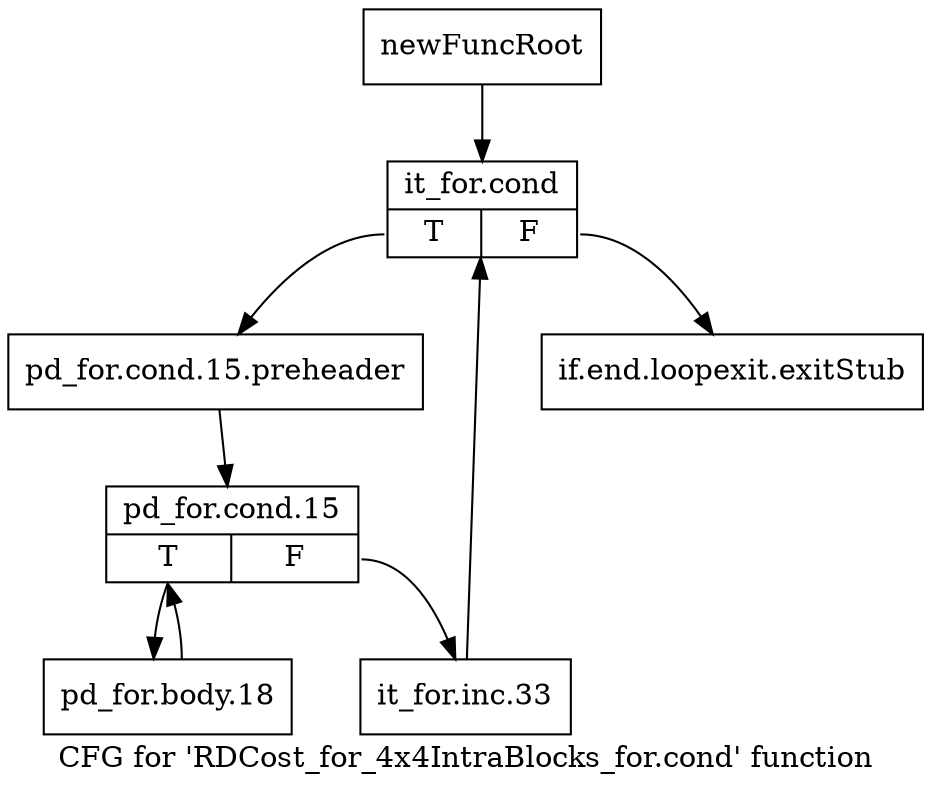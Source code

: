 digraph "CFG for 'RDCost_for_4x4IntraBlocks_for.cond' function" {
	label="CFG for 'RDCost_for_4x4IntraBlocks_for.cond' function";

	Node0x282a020 [shape=record,label="{newFuncRoot}"];
	Node0x282a020 -> Node0x282a0c0;
	Node0x282a070 [shape=record,label="{if.end.loopexit.exitStub}"];
	Node0x282a0c0 [shape=record,label="{it_for.cond|{<s0>T|<s1>F}}"];
	Node0x282a0c0:s0 -> Node0x282a110;
	Node0x282a0c0:s1 -> Node0x282a070;
	Node0x282a110 [shape=record,label="{pd_for.cond.15.preheader}"];
	Node0x282a110 -> Node0x2afcef0;
	Node0x2afcef0 [shape=record,label="{pd_for.cond.15|{<s0>T|<s1>F}}"];
	Node0x2afcef0:s0 -> Node0x2afcf90;
	Node0x2afcef0:s1 -> Node0x2afcf40;
	Node0x2afcf40 [shape=record,label="{it_for.inc.33}"];
	Node0x2afcf40 -> Node0x282a0c0;
	Node0x2afcf90 [shape=record,label="{pd_for.body.18}"];
	Node0x2afcf90 -> Node0x2afcef0;
}
